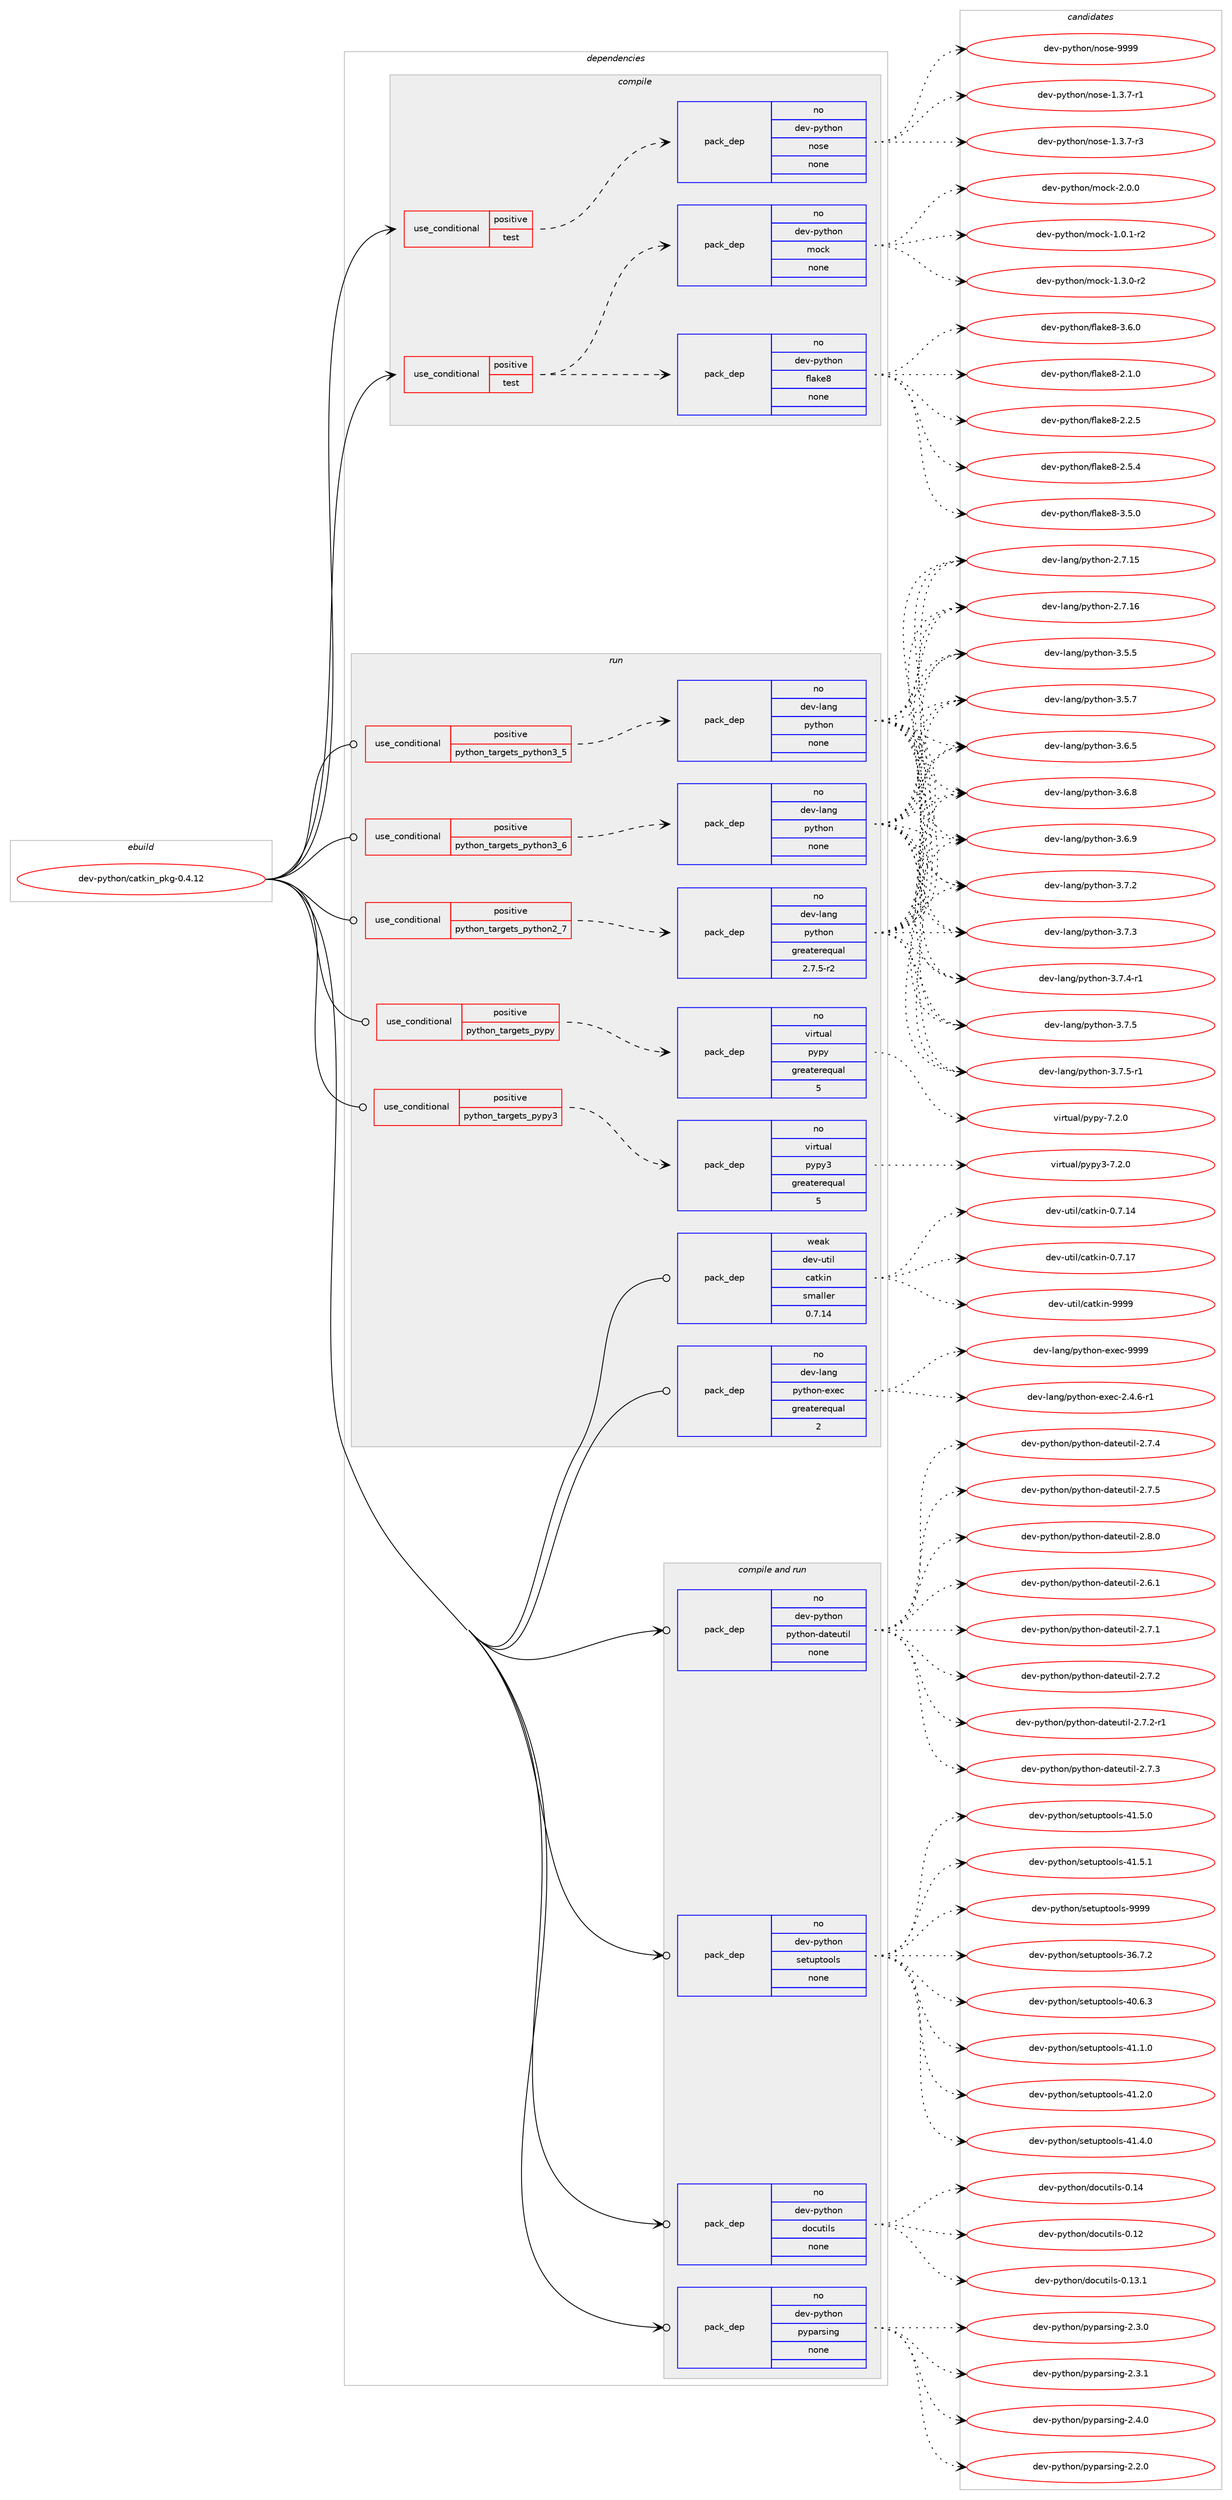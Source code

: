digraph prolog {

# *************
# Graph options
# *************

newrank=true;
concentrate=true;
compound=true;
graph [rankdir=LR,fontname=Helvetica,fontsize=10,ranksep=1.5];#, ranksep=2.5, nodesep=0.2];
edge  [arrowhead=vee];
node  [fontname=Helvetica,fontsize=10];

# **********
# The ebuild
# **********

subgraph cluster_leftcol {
color=gray;
rank=same;
label=<<i>ebuild</i>>;
id [label="dev-python/catkin_pkg-0.4.12", color=red, width=4, href="../dev-python/catkin_pkg-0.4.12.svg"];
}

# ****************
# The dependencies
# ****************

subgraph cluster_midcol {
color=gray;
label=<<i>dependencies</i>>;
subgraph cluster_compile {
fillcolor="#eeeeee";
style=filled;
label=<<i>compile</i>>;
subgraph cond137283 {
dependency598141 [label=<<TABLE BORDER="0" CELLBORDER="1" CELLSPACING="0" CELLPADDING="4"><TR><TD ROWSPAN="3" CELLPADDING="10">use_conditional</TD></TR><TR><TD>positive</TD></TR><TR><TD>test</TD></TR></TABLE>>, shape=none, color=red];
subgraph pack449079 {
dependency598142 [label=<<TABLE BORDER="0" CELLBORDER="1" CELLSPACING="0" CELLPADDING="4" WIDTH="220"><TR><TD ROWSPAN="6" CELLPADDING="30">pack_dep</TD></TR><TR><TD WIDTH="110">no</TD></TR><TR><TD>dev-python</TD></TR><TR><TD>flake8</TD></TR><TR><TD>none</TD></TR><TR><TD></TD></TR></TABLE>>, shape=none, color=blue];
}
dependency598141:e -> dependency598142:w [weight=20,style="dashed",arrowhead="vee"];
subgraph pack449080 {
dependency598143 [label=<<TABLE BORDER="0" CELLBORDER="1" CELLSPACING="0" CELLPADDING="4" WIDTH="220"><TR><TD ROWSPAN="6" CELLPADDING="30">pack_dep</TD></TR><TR><TD WIDTH="110">no</TD></TR><TR><TD>dev-python</TD></TR><TR><TD>mock</TD></TR><TR><TD>none</TD></TR><TR><TD></TD></TR></TABLE>>, shape=none, color=blue];
}
dependency598141:e -> dependency598143:w [weight=20,style="dashed",arrowhead="vee"];
}
id:e -> dependency598141:w [weight=20,style="solid",arrowhead="vee"];
subgraph cond137284 {
dependency598144 [label=<<TABLE BORDER="0" CELLBORDER="1" CELLSPACING="0" CELLPADDING="4"><TR><TD ROWSPAN="3" CELLPADDING="10">use_conditional</TD></TR><TR><TD>positive</TD></TR><TR><TD>test</TD></TR></TABLE>>, shape=none, color=red];
subgraph pack449081 {
dependency598145 [label=<<TABLE BORDER="0" CELLBORDER="1" CELLSPACING="0" CELLPADDING="4" WIDTH="220"><TR><TD ROWSPAN="6" CELLPADDING="30">pack_dep</TD></TR><TR><TD WIDTH="110">no</TD></TR><TR><TD>dev-python</TD></TR><TR><TD>nose</TD></TR><TR><TD>none</TD></TR><TR><TD></TD></TR></TABLE>>, shape=none, color=blue];
}
dependency598144:e -> dependency598145:w [weight=20,style="dashed",arrowhead="vee"];
}
id:e -> dependency598144:w [weight=20,style="solid",arrowhead="vee"];
}
subgraph cluster_compileandrun {
fillcolor="#eeeeee";
style=filled;
label=<<i>compile and run</i>>;
subgraph pack449082 {
dependency598146 [label=<<TABLE BORDER="0" CELLBORDER="1" CELLSPACING="0" CELLPADDING="4" WIDTH="220"><TR><TD ROWSPAN="6" CELLPADDING="30">pack_dep</TD></TR><TR><TD WIDTH="110">no</TD></TR><TR><TD>dev-python</TD></TR><TR><TD>docutils</TD></TR><TR><TD>none</TD></TR><TR><TD></TD></TR></TABLE>>, shape=none, color=blue];
}
id:e -> dependency598146:w [weight=20,style="solid",arrowhead="odotvee"];
subgraph pack449083 {
dependency598147 [label=<<TABLE BORDER="0" CELLBORDER="1" CELLSPACING="0" CELLPADDING="4" WIDTH="220"><TR><TD ROWSPAN="6" CELLPADDING="30">pack_dep</TD></TR><TR><TD WIDTH="110">no</TD></TR><TR><TD>dev-python</TD></TR><TR><TD>pyparsing</TD></TR><TR><TD>none</TD></TR><TR><TD></TD></TR></TABLE>>, shape=none, color=blue];
}
id:e -> dependency598147:w [weight=20,style="solid",arrowhead="odotvee"];
subgraph pack449084 {
dependency598148 [label=<<TABLE BORDER="0" CELLBORDER="1" CELLSPACING="0" CELLPADDING="4" WIDTH="220"><TR><TD ROWSPAN="6" CELLPADDING="30">pack_dep</TD></TR><TR><TD WIDTH="110">no</TD></TR><TR><TD>dev-python</TD></TR><TR><TD>python-dateutil</TD></TR><TR><TD>none</TD></TR><TR><TD></TD></TR></TABLE>>, shape=none, color=blue];
}
id:e -> dependency598148:w [weight=20,style="solid",arrowhead="odotvee"];
subgraph pack449085 {
dependency598149 [label=<<TABLE BORDER="0" CELLBORDER="1" CELLSPACING="0" CELLPADDING="4" WIDTH="220"><TR><TD ROWSPAN="6" CELLPADDING="30">pack_dep</TD></TR><TR><TD WIDTH="110">no</TD></TR><TR><TD>dev-python</TD></TR><TR><TD>setuptools</TD></TR><TR><TD>none</TD></TR><TR><TD></TD></TR></TABLE>>, shape=none, color=blue];
}
id:e -> dependency598149:w [weight=20,style="solid",arrowhead="odotvee"];
}
subgraph cluster_run {
fillcolor="#eeeeee";
style=filled;
label=<<i>run</i>>;
subgraph cond137285 {
dependency598150 [label=<<TABLE BORDER="0" CELLBORDER="1" CELLSPACING="0" CELLPADDING="4"><TR><TD ROWSPAN="3" CELLPADDING="10">use_conditional</TD></TR><TR><TD>positive</TD></TR><TR><TD>python_targets_pypy</TD></TR></TABLE>>, shape=none, color=red];
subgraph pack449086 {
dependency598151 [label=<<TABLE BORDER="0" CELLBORDER="1" CELLSPACING="0" CELLPADDING="4" WIDTH="220"><TR><TD ROWSPAN="6" CELLPADDING="30">pack_dep</TD></TR><TR><TD WIDTH="110">no</TD></TR><TR><TD>virtual</TD></TR><TR><TD>pypy</TD></TR><TR><TD>greaterequal</TD></TR><TR><TD>5</TD></TR></TABLE>>, shape=none, color=blue];
}
dependency598150:e -> dependency598151:w [weight=20,style="dashed",arrowhead="vee"];
}
id:e -> dependency598150:w [weight=20,style="solid",arrowhead="odot"];
subgraph cond137286 {
dependency598152 [label=<<TABLE BORDER="0" CELLBORDER="1" CELLSPACING="0" CELLPADDING="4"><TR><TD ROWSPAN="3" CELLPADDING="10">use_conditional</TD></TR><TR><TD>positive</TD></TR><TR><TD>python_targets_pypy3</TD></TR></TABLE>>, shape=none, color=red];
subgraph pack449087 {
dependency598153 [label=<<TABLE BORDER="0" CELLBORDER="1" CELLSPACING="0" CELLPADDING="4" WIDTH="220"><TR><TD ROWSPAN="6" CELLPADDING="30">pack_dep</TD></TR><TR><TD WIDTH="110">no</TD></TR><TR><TD>virtual</TD></TR><TR><TD>pypy3</TD></TR><TR><TD>greaterequal</TD></TR><TR><TD>5</TD></TR></TABLE>>, shape=none, color=blue];
}
dependency598152:e -> dependency598153:w [weight=20,style="dashed",arrowhead="vee"];
}
id:e -> dependency598152:w [weight=20,style="solid",arrowhead="odot"];
subgraph cond137287 {
dependency598154 [label=<<TABLE BORDER="0" CELLBORDER="1" CELLSPACING="0" CELLPADDING="4"><TR><TD ROWSPAN="3" CELLPADDING="10">use_conditional</TD></TR><TR><TD>positive</TD></TR><TR><TD>python_targets_python2_7</TD></TR></TABLE>>, shape=none, color=red];
subgraph pack449088 {
dependency598155 [label=<<TABLE BORDER="0" CELLBORDER="1" CELLSPACING="0" CELLPADDING="4" WIDTH="220"><TR><TD ROWSPAN="6" CELLPADDING="30">pack_dep</TD></TR><TR><TD WIDTH="110">no</TD></TR><TR><TD>dev-lang</TD></TR><TR><TD>python</TD></TR><TR><TD>greaterequal</TD></TR><TR><TD>2.7.5-r2</TD></TR></TABLE>>, shape=none, color=blue];
}
dependency598154:e -> dependency598155:w [weight=20,style="dashed",arrowhead="vee"];
}
id:e -> dependency598154:w [weight=20,style="solid",arrowhead="odot"];
subgraph cond137288 {
dependency598156 [label=<<TABLE BORDER="0" CELLBORDER="1" CELLSPACING="0" CELLPADDING="4"><TR><TD ROWSPAN="3" CELLPADDING="10">use_conditional</TD></TR><TR><TD>positive</TD></TR><TR><TD>python_targets_python3_5</TD></TR></TABLE>>, shape=none, color=red];
subgraph pack449089 {
dependency598157 [label=<<TABLE BORDER="0" CELLBORDER="1" CELLSPACING="0" CELLPADDING="4" WIDTH="220"><TR><TD ROWSPAN="6" CELLPADDING="30">pack_dep</TD></TR><TR><TD WIDTH="110">no</TD></TR><TR><TD>dev-lang</TD></TR><TR><TD>python</TD></TR><TR><TD>none</TD></TR><TR><TD></TD></TR></TABLE>>, shape=none, color=blue];
}
dependency598156:e -> dependency598157:w [weight=20,style="dashed",arrowhead="vee"];
}
id:e -> dependency598156:w [weight=20,style="solid",arrowhead="odot"];
subgraph cond137289 {
dependency598158 [label=<<TABLE BORDER="0" CELLBORDER="1" CELLSPACING="0" CELLPADDING="4"><TR><TD ROWSPAN="3" CELLPADDING="10">use_conditional</TD></TR><TR><TD>positive</TD></TR><TR><TD>python_targets_python3_6</TD></TR></TABLE>>, shape=none, color=red];
subgraph pack449090 {
dependency598159 [label=<<TABLE BORDER="0" CELLBORDER="1" CELLSPACING="0" CELLPADDING="4" WIDTH="220"><TR><TD ROWSPAN="6" CELLPADDING="30">pack_dep</TD></TR><TR><TD WIDTH="110">no</TD></TR><TR><TD>dev-lang</TD></TR><TR><TD>python</TD></TR><TR><TD>none</TD></TR><TR><TD></TD></TR></TABLE>>, shape=none, color=blue];
}
dependency598158:e -> dependency598159:w [weight=20,style="dashed",arrowhead="vee"];
}
id:e -> dependency598158:w [weight=20,style="solid",arrowhead="odot"];
subgraph pack449091 {
dependency598160 [label=<<TABLE BORDER="0" CELLBORDER="1" CELLSPACING="0" CELLPADDING="4" WIDTH="220"><TR><TD ROWSPAN="6" CELLPADDING="30">pack_dep</TD></TR><TR><TD WIDTH="110">no</TD></TR><TR><TD>dev-lang</TD></TR><TR><TD>python-exec</TD></TR><TR><TD>greaterequal</TD></TR><TR><TD>2</TD></TR></TABLE>>, shape=none, color=blue];
}
id:e -> dependency598160:w [weight=20,style="solid",arrowhead="odot"];
subgraph pack449092 {
dependency598161 [label=<<TABLE BORDER="0" CELLBORDER="1" CELLSPACING="0" CELLPADDING="4" WIDTH="220"><TR><TD ROWSPAN="6" CELLPADDING="30">pack_dep</TD></TR><TR><TD WIDTH="110">weak</TD></TR><TR><TD>dev-util</TD></TR><TR><TD>catkin</TD></TR><TR><TD>smaller</TD></TR><TR><TD>0.7.14</TD></TR></TABLE>>, shape=none, color=blue];
}
id:e -> dependency598161:w [weight=20,style="solid",arrowhead="odot"];
}
}

# **************
# The candidates
# **************

subgraph cluster_choices {
rank=same;
color=gray;
label=<<i>candidates</i>>;

subgraph choice449079 {
color=black;
nodesep=1;
choice10010111845112121116104111110471021089710710156455046494648 [label="dev-python/flake8-2.1.0", color=red, width=4,href="../dev-python/flake8-2.1.0.svg"];
choice10010111845112121116104111110471021089710710156455046504653 [label="dev-python/flake8-2.2.5", color=red, width=4,href="../dev-python/flake8-2.2.5.svg"];
choice10010111845112121116104111110471021089710710156455046534652 [label="dev-python/flake8-2.5.4", color=red, width=4,href="../dev-python/flake8-2.5.4.svg"];
choice10010111845112121116104111110471021089710710156455146534648 [label="dev-python/flake8-3.5.0", color=red, width=4,href="../dev-python/flake8-3.5.0.svg"];
choice10010111845112121116104111110471021089710710156455146544648 [label="dev-python/flake8-3.6.0", color=red, width=4,href="../dev-python/flake8-3.6.0.svg"];
dependency598142:e -> choice10010111845112121116104111110471021089710710156455046494648:w [style=dotted,weight="100"];
dependency598142:e -> choice10010111845112121116104111110471021089710710156455046504653:w [style=dotted,weight="100"];
dependency598142:e -> choice10010111845112121116104111110471021089710710156455046534652:w [style=dotted,weight="100"];
dependency598142:e -> choice10010111845112121116104111110471021089710710156455146534648:w [style=dotted,weight="100"];
dependency598142:e -> choice10010111845112121116104111110471021089710710156455146544648:w [style=dotted,weight="100"];
}
subgraph choice449080 {
color=black;
nodesep=1;
choice1001011184511212111610411111047109111991074549464846494511450 [label="dev-python/mock-1.0.1-r2", color=red, width=4,href="../dev-python/mock-1.0.1-r2.svg"];
choice1001011184511212111610411111047109111991074549465146484511450 [label="dev-python/mock-1.3.0-r2", color=red, width=4,href="../dev-python/mock-1.3.0-r2.svg"];
choice100101118451121211161041111104710911199107455046484648 [label="dev-python/mock-2.0.0", color=red, width=4,href="../dev-python/mock-2.0.0.svg"];
dependency598143:e -> choice1001011184511212111610411111047109111991074549464846494511450:w [style=dotted,weight="100"];
dependency598143:e -> choice1001011184511212111610411111047109111991074549465146484511450:w [style=dotted,weight="100"];
dependency598143:e -> choice100101118451121211161041111104710911199107455046484648:w [style=dotted,weight="100"];
}
subgraph choice449081 {
color=black;
nodesep=1;
choice10010111845112121116104111110471101111151014549465146554511449 [label="dev-python/nose-1.3.7-r1", color=red, width=4,href="../dev-python/nose-1.3.7-r1.svg"];
choice10010111845112121116104111110471101111151014549465146554511451 [label="dev-python/nose-1.3.7-r3", color=red, width=4,href="../dev-python/nose-1.3.7-r3.svg"];
choice10010111845112121116104111110471101111151014557575757 [label="dev-python/nose-9999", color=red, width=4,href="../dev-python/nose-9999.svg"];
dependency598145:e -> choice10010111845112121116104111110471101111151014549465146554511449:w [style=dotted,weight="100"];
dependency598145:e -> choice10010111845112121116104111110471101111151014549465146554511451:w [style=dotted,weight="100"];
dependency598145:e -> choice10010111845112121116104111110471101111151014557575757:w [style=dotted,weight="100"];
}
subgraph choice449082 {
color=black;
nodesep=1;
choice1001011184511212111610411111047100111991171161051081154548464950 [label="dev-python/docutils-0.12", color=red, width=4,href="../dev-python/docutils-0.12.svg"];
choice10010111845112121116104111110471001119911711610510811545484649514649 [label="dev-python/docutils-0.13.1", color=red, width=4,href="../dev-python/docutils-0.13.1.svg"];
choice1001011184511212111610411111047100111991171161051081154548464952 [label="dev-python/docutils-0.14", color=red, width=4,href="../dev-python/docutils-0.14.svg"];
dependency598146:e -> choice1001011184511212111610411111047100111991171161051081154548464950:w [style=dotted,weight="100"];
dependency598146:e -> choice10010111845112121116104111110471001119911711610510811545484649514649:w [style=dotted,weight="100"];
dependency598146:e -> choice1001011184511212111610411111047100111991171161051081154548464952:w [style=dotted,weight="100"];
}
subgraph choice449083 {
color=black;
nodesep=1;
choice100101118451121211161041111104711212111297114115105110103455046504648 [label="dev-python/pyparsing-2.2.0", color=red, width=4,href="../dev-python/pyparsing-2.2.0.svg"];
choice100101118451121211161041111104711212111297114115105110103455046514648 [label="dev-python/pyparsing-2.3.0", color=red, width=4,href="../dev-python/pyparsing-2.3.0.svg"];
choice100101118451121211161041111104711212111297114115105110103455046514649 [label="dev-python/pyparsing-2.3.1", color=red, width=4,href="../dev-python/pyparsing-2.3.1.svg"];
choice100101118451121211161041111104711212111297114115105110103455046524648 [label="dev-python/pyparsing-2.4.0", color=red, width=4,href="../dev-python/pyparsing-2.4.0.svg"];
dependency598147:e -> choice100101118451121211161041111104711212111297114115105110103455046504648:w [style=dotted,weight="100"];
dependency598147:e -> choice100101118451121211161041111104711212111297114115105110103455046514648:w [style=dotted,weight="100"];
dependency598147:e -> choice100101118451121211161041111104711212111297114115105110103455046514649:w [style=dotted,weight="100"];
dependency598147:e -> choice100101118451121211161041111104711212111297114115105110103455046524648:w [style=dotted,weight="100"];
}
subgraph choice449084 {
color=black;
nodesep=1;
choice10010111845112121116104111110471121211161041111104510097116101117116105108455046544649 [label="dev-python/python-dateutil-2.6.1", color=red, width=4,href="../dev-python/python-dateutil-2.6.1.svg"];
choice10010111845112121116104111110471121211161041111104510097116101117116105108455046554649 [label="dev-python/python-dateutil-2.7.1", color=red, width=4,href="../dev-python/python-dateutil-2.7.1.svg"];
choice10010111845112121116104111110471121211161041111104510097116101117116105108455046554650 [label="dev-python/python-dateutil-2.7.2", color=red, width=4,href="../dev-python/python-dateutil-2.7.2.svg"];
choice100101118451121211161041111104711212111610411111045100971161011171161051084550465546504511449 [label="dev-python/python-dateutil-2.7.2-r1", color=red, width=4,href="../dev-python/python-dateutil-2.7.2-r1.svg"];
choice10010111845112121116104111110471121211161041111104510097116101117116105108455046554651 [label="dev-python/python-dateutil-2.7.3", color=red, width=4,href="../dev-python/python-dateutil-2.7.3.svg"];
choice10010111845112121116104111110471121211161041111104510097116101117116105108455046554652 [label="dev-python/python-dateutil-2.7.4", color=red, width=4,href="../dev-python/python-dateutil-2.7.4.svg"];
choice10010111845112121116104111110471121211161041111104510097116101117116105108455046554653 [label="dev-python/python-dateutil-2.7.5", color=red, width=4,href="../dev-python/python-dateutil-2.7.5.svg"];
choice10010111845112121116104111110471121211161041111104510097116101117116105108455046564648 [label="dev-python/python-dateutil-2.8.0", color=red, width=4,href="../dev-python/python-dateutil-2.8.0.svg"];
dependency598148:e -> choice10010111845112121116104111110471121211161041111104510097116101117116105108455046544649:w [style=dotted,weight="100"];
dependency598148:e -> choice10010111845112121116104111110471121211161041111104510097116101117116105108455046554649:w [style=dotted,weight="100"];
dependency598148:e -> choice10010111845112121116104111110471121211161041111104510097116101117116105108455046554650:w [style=dotted,weight="100"];
dependency598148:e -> choice100101118451121211161041111104711212111610411111045100971161011171161051084550465546504511449:w [style=dotted,weight="100"];
dependency598148:e -> choice10010111845112121116104111110471121211161041111104510097116101117116105108455046554651:w [style=dotted,weight="100"];
dependency598148:e -> choice10010111845112121116104111110471121211161041111104510097116101117116105108455046554652:w [style=dotted,weight="100"];
dependency598148:e -> choice10010111845112121116104111110471121211161041111104510097116101117116105108455046554653:w [style=dotted,weight="100"];
dependency598148:e -> choice10010111845112121116104111110471121211161041111104510097116101117116105108455046564648:w [style=dotted,weight="100"];
}
subgraph choice449085 {
color=black;
nodesep=1;
choice100101118451121211161041111104711510111611711211611111110811545515446554650 [label="dev-python/setuptools-36.7.2", color=red, width=4,href="../dev-python/setuptools-36.7.2.svg"];
choice100101118451121211161041111104711510111611711211611111110811545524846544651 [label="dev-python/setuptools-40.6.3", color=red, width=4,href="../dev-python/setuptools-40.6.3.svg"];
choice100101118451121211161041111104711510111611711211611111110811545524946494648 [label="dev-python/setuptools-41.1.0", color=red, width=4,href="../dev-python/setuptools-41.1.0.svg"];
choice100101118451121211161041111104711510111611711211611111110811545524946504648 [label="dev-python/setuptools-41.2.0", color=red, width=4,href="../dev-python/setuptools-41.2.0.svg"];
choice100101118451121211161041111104711510111611711211611111110811545524946524648 [label="dev-python/setuptools-41.4.0", color=red, width=4,href="../dev-python/setuptools-41.4.0.svg"];
choice100101118451121211161041111104711510111611711211611111110811545524946534648 [label="dev-python/setuptools-41.5.0", color=red, width=4,href="../dev-python/setuptools-41.5.0.svg"];
choice100101118451121211161041111104711510111611711211611111110811545524946534649 [label="dev-python/setuptools-41.5.1", color=red, width=4,href="../dev-python/setuptools-41.5.1.svg"];
choice10010111845112121116104111110471151011161171121161111111081154557575757 [label="dev-python/setuptools-9999", color=red, width=4,href="../dev-python/setuptools-9999.svg"];
dependency598149:e -> choice100101118451121211161041111104711510111611711211611111110811545515446554650:w [style=dotted,weight="100"];
dependency598149:e -> choice100101118451121211161041111104711510111611711211611111110811545524846544651:w [style=dotted,weight="100"];
dependency598149:e -> choice100101118451121211161041111104711510111611711211611111110811545524946494648:w [style=dotted,weight="100"];
dependency598149:e -> choice100101118451121211161041111104711510111611711211611111110811545524946504648:w [style=dotted,weight="100"];
dependency598149:e -> choice100101118451121211161041111104711510111611711211611111110811545524946524648:w [style=dotted,weight="100"];
dependency598149:e -> choice100101118451121211161041111104711510111611711211611111110811545524946534648:w [style=dotted,weight="100"];
dependency598149:e -> choice100101118451121211161041111104711510111611711211611111110811545524946534649:w [style=dotted,weight="100"];
dependency598149:e -> choice10010111845112121116104111110471151011161171121161111111081154557575757:w [style=dotted,weight="100"];
}
subgraph choice449086 {
color=black;
nodesep=1;
choice1181051141161179710847112121112121455546504648 [label="virtual/pypy-7.2.0", color=red, width=4,href="../virtual/pypy-7.2.0.svg"];
dependency598151:e -> choice1181051141161179710847112121112121455546504648:w [style=dotted,weight="100"];
}
subgraph choice449087 {
color=black;
nodesep=1;
choice118105114116117971084711212111212151455546504648 [label="virtual/pypy3-7.2.0", color=red, width=4,href="../virtual/pypy3-7.2.0.svg"];
dependency598153:e -> choice118105114116117971084711212111212151455546504648:w [style=dotted,weight="100"];
}
subgraph choice449088 {
color=black;
nodesep=1;
choice10010111845108971101034711212111610411111045504655464953 [label="dev-lang/python-2.7.15", color=red, width=4,href="../dev-lang/python-2.7.15.svg"];
choice10010111845108971101034711212111610411111045504655464954 [label="dev-lang/python-2.7.16", color=red, width=4,href="../dev-lang/python-2.7.16.svg"];
choice100101118451089711010347112121116104111110455146534653 [label="dev-lang/python-3.5.5", color=red, width=4,href="../dev-lang/python-3.5.5.svg"];
choice100101118451089711010347112121116104111110455146534655 [label="dev-lang/python-3.5.7", color=red, width=4,href="../dev-lang/python-3.5.7.svg"];
choice100101118451089711010347112121116104111110455146544653 [label="dev-lang/python-3.6.5", color=red, width=4,href="../dev-lang/python-3.6.5.svg"];
choice100101118451089711010347112121116104111110455146544656 [label="dev-lang/python-3.6.8", color=red, width=4,href="../dev-lang/python-3.6.8.svg"];
choice100101118451089711010347112121116104111110455146544657 [label="dev-lang/python-3.6.9", color=red, width=4,href="../dev-lang/python-3.6.9.svg"];
choice100101118451089711010347112121116104111110455146554650 [label="dev-lang/python-3.7.2", color=red, width=4,href="../dev-lang/python-3.7.2.svg"];
choice100101118451089711010347112121116104111110455146554651 [label="dev-lang/python-3.7.3", color=red, width=4,href="../dev-lang/python-3.7.3.svg"];
choice1001011184510897110103471121211161041111104551465546524511449 [label="dev-lang/python-3.7.4-r1", color=red, width=4,href="../dev-lang/python-3.7.4-r1.svg"];
choice100101118451089711010347112121116104111110455146554653 [label="dev-lang/python-3.7.5", color=red, width=4,href="../dev-lang/python-3.7.5.svg"];
choice1001011184510897110103471121211161041111104551465546534511449 [label="dev-lang/python-3.7.5-r1", color=red, width=4,href="../dev-lang/python-3.7.5-r1.svg"];
dependency598155:e -> choice10010111845108971101034711212111610411111045504655464953:w [style=dotted,weight="100"];
dependency598155:e -> choice10010111845108971101034711212111610411111045504655464954:w [style=dotted,weight="100"];
dependency598155:e -> choice100101118451089711010347112121116104111110455146534653:w [style=dotted,weight="100"];
dependency598155:e -> choice100101118451089711010347112121116104111110455146534655:w [style=dotted,weight="100"];
dependency598155:e -> choice100101118451089711010347112121116104111110455146544653:w [style=dotted,weight="100"];
dependency598155:e -> choice100101118451089711010347112121116104111110455146544656:w [style=dotted,weight="100"];
dependency598155:e -> choice100101118451089711010347112121116104111110455146544657:w [style=dotted,weight="100"];
dependency598155:e -> choice100101118451089711010347112121116104111110455146554650:w [style=dotted,weight="100"];
dependency598155:e -> choice100101118451089711010347112121116104111110455146554651:w [style=dotted,weight="100"];
dependency598155:e -> choice1001011184510897110103471121211161041111104551465546524511449:w [style=dotted,weight="100"];
dependency598155:e -> choice100101118451089711010347112121116104111110455146554653:w [style=dotted,weight="100"];
dependency598155:e -> choice1001011184510897110103471121211161041111104551465546534511449:w [style=dotted,weight="100"];
}
subgraph choice449089 {
color=black;
nodesep=1;
choice10010111845108971101034711212111610411111045504655464953 [label="dev-lang/python-2.7.15", color=red, width=4,href="../dev-lang/python-2.7.15.svg"];
choice10010111845108971101034711212111610411111045504655464954 [label="dev-lang/python-2.7.16", color=red, width=4,href="../dev-lang/python-2.7.16.svg"];
choice100101118451089711010347112121116104111110455146534653 [label="dev-lang/python-3.5.5", color=red, width=4,href="../dev-lang/python-3.5.5.svg"];
choice100101118451089711010347112121116104111110455146534655 [label="dev-lang/python-3.5.7", color=red, width=4,href="../dev-lang/python-3.5.7.svg"];
choice100101118451089711010347112121116104111110455146544653 [label="dev-lang/python-3.6.5", color=red, width=4,href="../dev-lang/python-3.6.5.svg"];
choice100101118451089711010347112121116104111110455146544656 [label="dev-lang/python-3.6.8", color=red, width=4,href="../dev-lang/python-3.6.8.svg"];
choice100101118451089711010347112121116104111110455146544657 [label="dev-lang/python-3.6.9", color=red, width=4,href="../dev-lang/python-3.6.9.svg"];
choice100101118451089711010347112121116104111110455146554650 [label="dev-lang/python-3.7.2", color=red, width=4,href="../dev-lang/python-3.7.2.svg"];
choice100101118451089711010347112121116104111110455146554651 [label="dev-lang/python-3.7.3", color=red, width=4,href="../dev-lang/python-3.7.3.svg"];
choice1001011184510897110103471121211161041111104551465546524511449 [label="dev-lang/python-3.7.4-r1", color=red, width=4,href="../dev-lang/python-3.7.4-r1.svg"];
choice100101118451089711010347112121116104111110455146554653 [label="dev-lang/python-3.7.5", color=red, width=4,href="../dev-lang/python-3.7.5.svg"];
choice1001011184510897110103471121211161041111104551465546534511449 [label="dev-lang/python-3.7.5-r1", color=red, width=4,href="../dev-lang/python-3.7.5-r1.svg"];
dependency598157:e -> choice10010111845108971101034711212111610411111045504655464953:w [style=dotted,weight="100"];
dependency598157:e -> choice10010111845108971101034711212111610411111045504655464954:w [style=dotted,weight="100"];
dependency598157:e -> choice100101118451089711010347112121116104111110455146534653:w [style=dotted,weight="100"];
dependency598157:e -> choice100101118451089711010347112121116104111110455146534655:w [style=dotted,weight="100"];
dependency598157:e -> choice100101118451089711010347112121116104111110455146544653:w [style=dotted,weight="100"];
dependency598157:e -> choice100101118451089711010347112121116104111110455146544656:w [style=dotted,weight="100"];
dependency598157:e -> choice100101118451089711010347112121116104111110455146544657:w [style=dotted,weight="100"];
dependency598157:e -> choice100101118451089711010347112121116104111110455146554650:w [style=dotted,weight="100"];
dependency598157:e -> choice100101118451089711010347112121116104111110455146554651:w [style=dotted,weight="100"];
dependency598157:e -> choice1001011184510897110103471121211161041111104551465546524511449:w [style=dotted,weight="100"];
dependency598157:e -> choice100101118451089711010347112121116104111110455146554653:w [style=dotted,weight="100"];
dependency598157:e -> choice1001011184510897110103471121211161041111104551465546534511449:w [style=dotted,weight="100"];
}
subgraph choice449090 {
color=black;
nodesep=1;
choice10010111845108971101034711212111610411111045504655464953 [label="dev-lang/python-2.7.15", color=red, width=4,href="../dev-lang/python-2.7.15.svg"];
choice10010111845108971101034711212111610411111045504655464954 [label="dev-lang/python-2.7.16", color=red, width=4,href="../dev-lang/python-2.7.16.svg"];
choice100101118451089711010347112121116104111110455146534653 [label="dev-lang/python-3.5.5", color=red, width=4,href="../dev-lang/python-3.5.5.svg"];
choice100101118451089711010347112121116104111110455146534655 [label="dev-lang/python-3.5.7", color=red, width=4,href="../dev-lang/python-3.5.7.svg"];
choice100101118451089711010347112121116104111110455146544653 [label="dev-lang/python-3.6.5", color=red, width=4,href="../dev-lang/python-3.6.5.svg"];
choice100101118451089711010347112121116104111110455146544656 [label="dev-lang/python-3.6.8", color=red, width=4,href="../dev-lang/python-3.6.8.svg"];
choice100101118451089711010347112121116104111110455146544657 [label="dev-lang/python-3.6.9", color=red, width=4,href="../dev-lang/python-3.6.9.svg"];
choice100101118451089711010347112121116104111110455146554650 [label="dev-lang/python-3.7.2", color=red, width=4,href="../dev-lang/python-3.7.2.svg"];
choice100101118451089711010347112121116104111110455146554651 [label="dev-lang/python-3.7.3", color=red, width=4,href="../dev-lang/python-3.7.3.svg"];
choice1001011184510897110103471121211161041111104551465546524511449 [label="dev-lang/python-3.7.4-r1", color=red, width=4,href="../dev-lang/python-3.7.4-r1.svg"];
choice100101118451089711010347112121116104111110455146554653 [label="dev-lang/python-3.7.5", color=red, width=4,href="../dev-lang/python-3.7.5.svg"];
choice1001011184510897110103471121211161041111104551465546534511449 [label="dev-lang/python-3.7.5-r1", color=red, width=4,href="../dev-lang/python-3.7.5-r1.svg"];
dependency598159:e -> choice10010111845108971101034711212111610411111045504655464953:w [style=dotted,weight="100"];
dependency598159:e -> choice10010111845108971101034711212111610411111045504655464954:w [style=dotted,weight="100"];
dependency598159:e -> choice100101118451089711010347112121116104111110455146534653:w [style=dotted,weight="100"];
dependency598159:e -> choice100101118451089711010347112121116104111110455146534655:w [style=dotted,weight="100"];
dependency598159:e -> choice100101118451089711010347112121116104111110455146544653:w [style=dotted,weight="100"];
dependency598159:e -> choice100101118451089711010347112121116104111110455146544656:w [style=dotted,weight="100"];
dependency598159:e -> choice100101118451089711010347112121116104111110455146544657:w [style=dotted,weight="100"];
dependency598159:e -> choice100101118451089711010347112121116104111110455146554650:w [style=dotted,weight="100"];
dependency598159:e -> choice100101118451089711010347112121116104111110455146554651:w [style=dotted,weight="100"];
dependency598159:e -> choice1001011184510897110103471121211161041111104551465546524511449:w [style=dotted,weight="100"];
dependency598159:e -> choice100101118451089711010347112121116104111110455146554653:w [style=dotted,weight="100"];
dependency598159:e -> choice1001011184510897110103471121211161041111104551465546534511449:w [style=dotted,weight="100"];
}
subgraph choice449091 {
color=black;
nodesep=1;
choice10010111845108971101034711212111610411111045101120101994550465246544511449 [label="dev-lang/python-exec-2.4.6-r1", color=red, width=4,href="../dev-lang/python-exec-2.4.6-r1.svg"];
choice10010111845108971101034711212111610411111045101120101994557575757 [label="dev-lang/python-exec-9999", color=red, width=4,href="../dev-lang/python-exec-9999.svg"];
dependency598160:e -> choice10010111845108971101034711212111610411111045101120101994550465246544511449:w [style=dotted,weight="100"];
dependency598160:e -> choice10010111845108971101034711212111610411111045101120101994557575757:w [style=dotted,weight="100"];
}
subgraph choice449092 {
color=black;
nodesep=1;
choice1001011184511711610510847999711610710511045484655464952 [label="dev-util/catkin-0.7.14", color=red, width=4,href="../dev-util/catkin-0.7.14.svg"];
choice1001011184511711610510847999711610710511045484655464955 [label="dev-util/catkin-0.7.17", color=red, width=4,href="../dev-util/catkin-0.7.17.svg"];
choice100101118451171161051084799971161071051104557575757 [label="dev-util/catkin-9999", color=red, width=4,href="../dev-util/catkin-9999.svg"];
dependency598161:e -> choice1001011184511711610510847999711610710511045484655464952:w [style=dotted,weight="100"];
dependency598161:e -> choice1001011184511711610510847999711610710511045484655464955:w [style=dotted,weight="100"];
dependency598161:e -> choice100101118451171161051084799971161071051104557575757:w [style=dotted,weight="100"];
}
}

}
